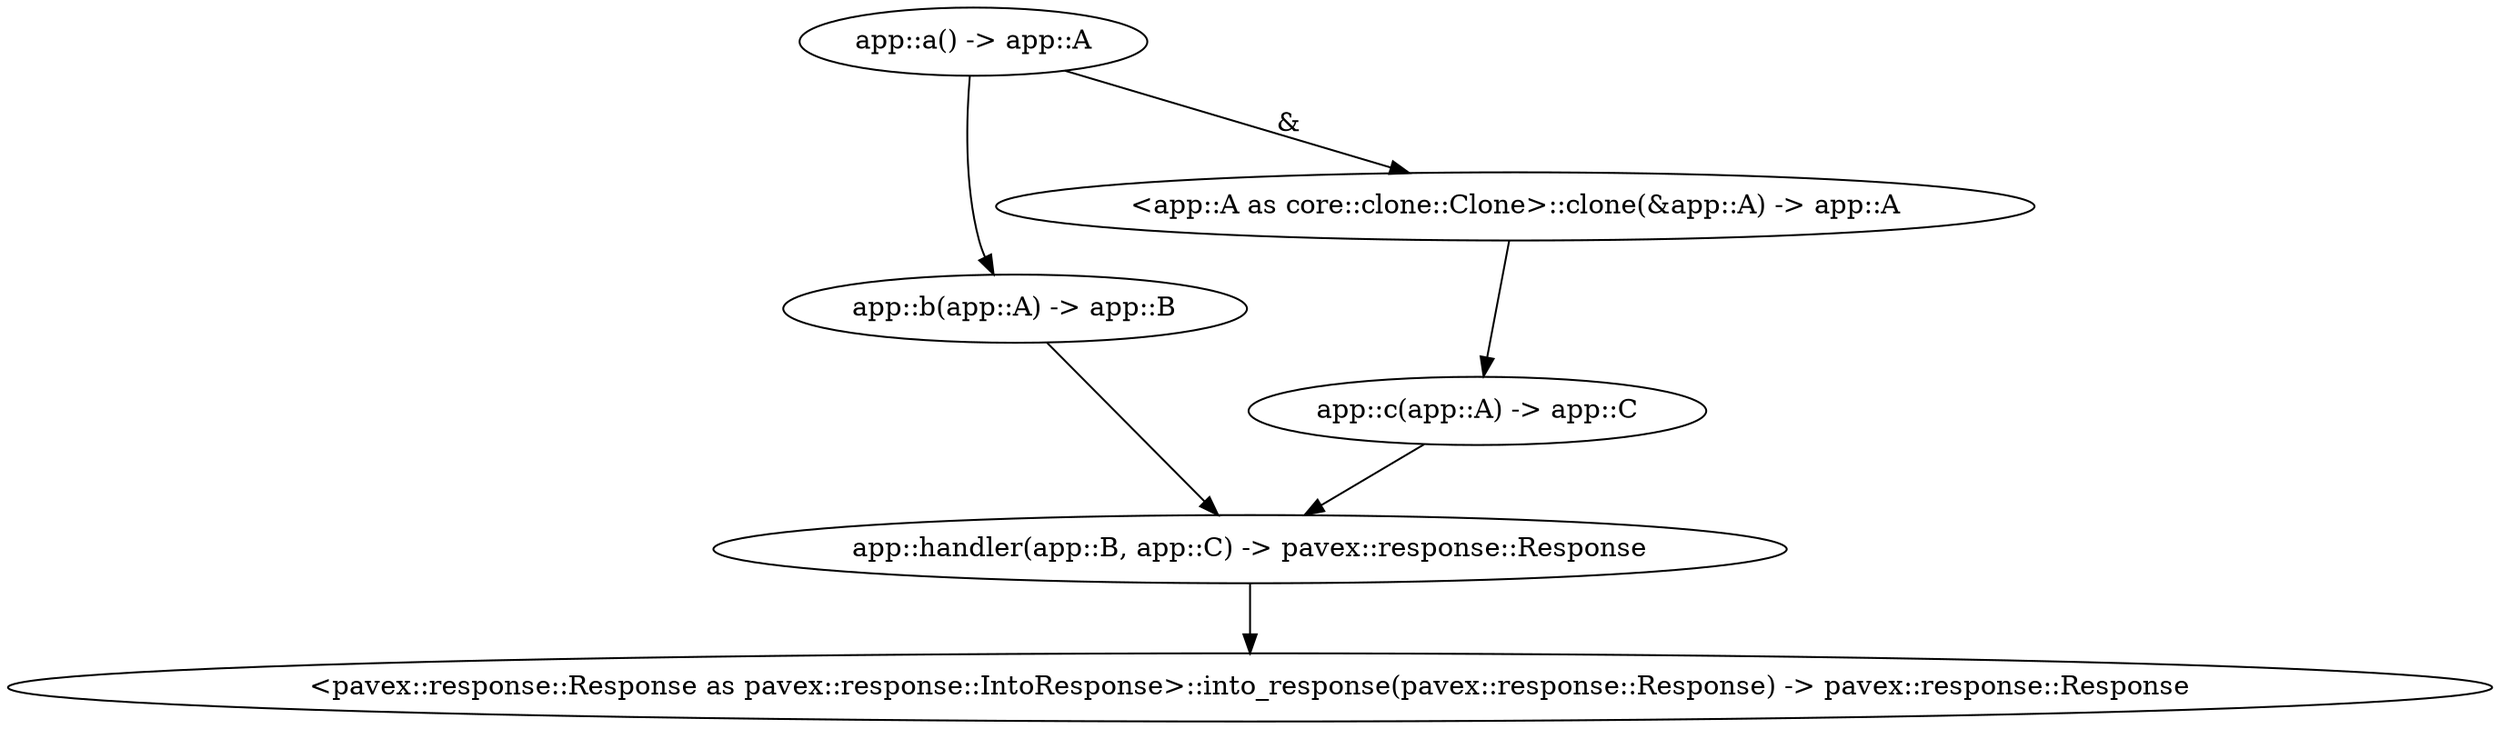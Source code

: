 digraph "GET /home - 0" {
    0 [ label = "app::handler(app::B, app::C) -> pavex::response::Response"]
    1 [ label = "app::c(app::A) -> app::C"]
    2 [ label = "app::a() -> app::A"]
    3 [ label = "app::b(app::A) -> app::B"]
    4 [ label = "<pavex::response::Response as pavex::response::IntoResponse>::into_response(pavex::response::Response) -> pavex::response::Response"]
    5 [ label = "<app::A as core::clone::Clone>::clone(&app::A) -> app::A"]
    1 -> 0 [ ]
    3 -> 0 [ ]
    2 -> 3 [ ]
    0 -> 4 [ ]
    2 -> 5 [ label = "&"]
    5 -> 1 [ ]
}

digraph "* /home - 0" {
    0 [ label = "pavex::router::default_fallback() -> pavex::response::Response<http_body_util::Empty<bytes::Bytes>>"]
    1 [ label = "<pavex::response::Response::<http_body_util::Empty::<bytes::Bytes>> as pavex::response::IntoResponse>::into_response(pavex::response::Response<http_body_util::Empty<bytes::Bytes>>) -> pavex::response::Response"]
    0 -> 1 [ ]
}

digraph app_state {
    0 [ label = "crate::ApplicationState() -> crate::ApplicationState"]
}
